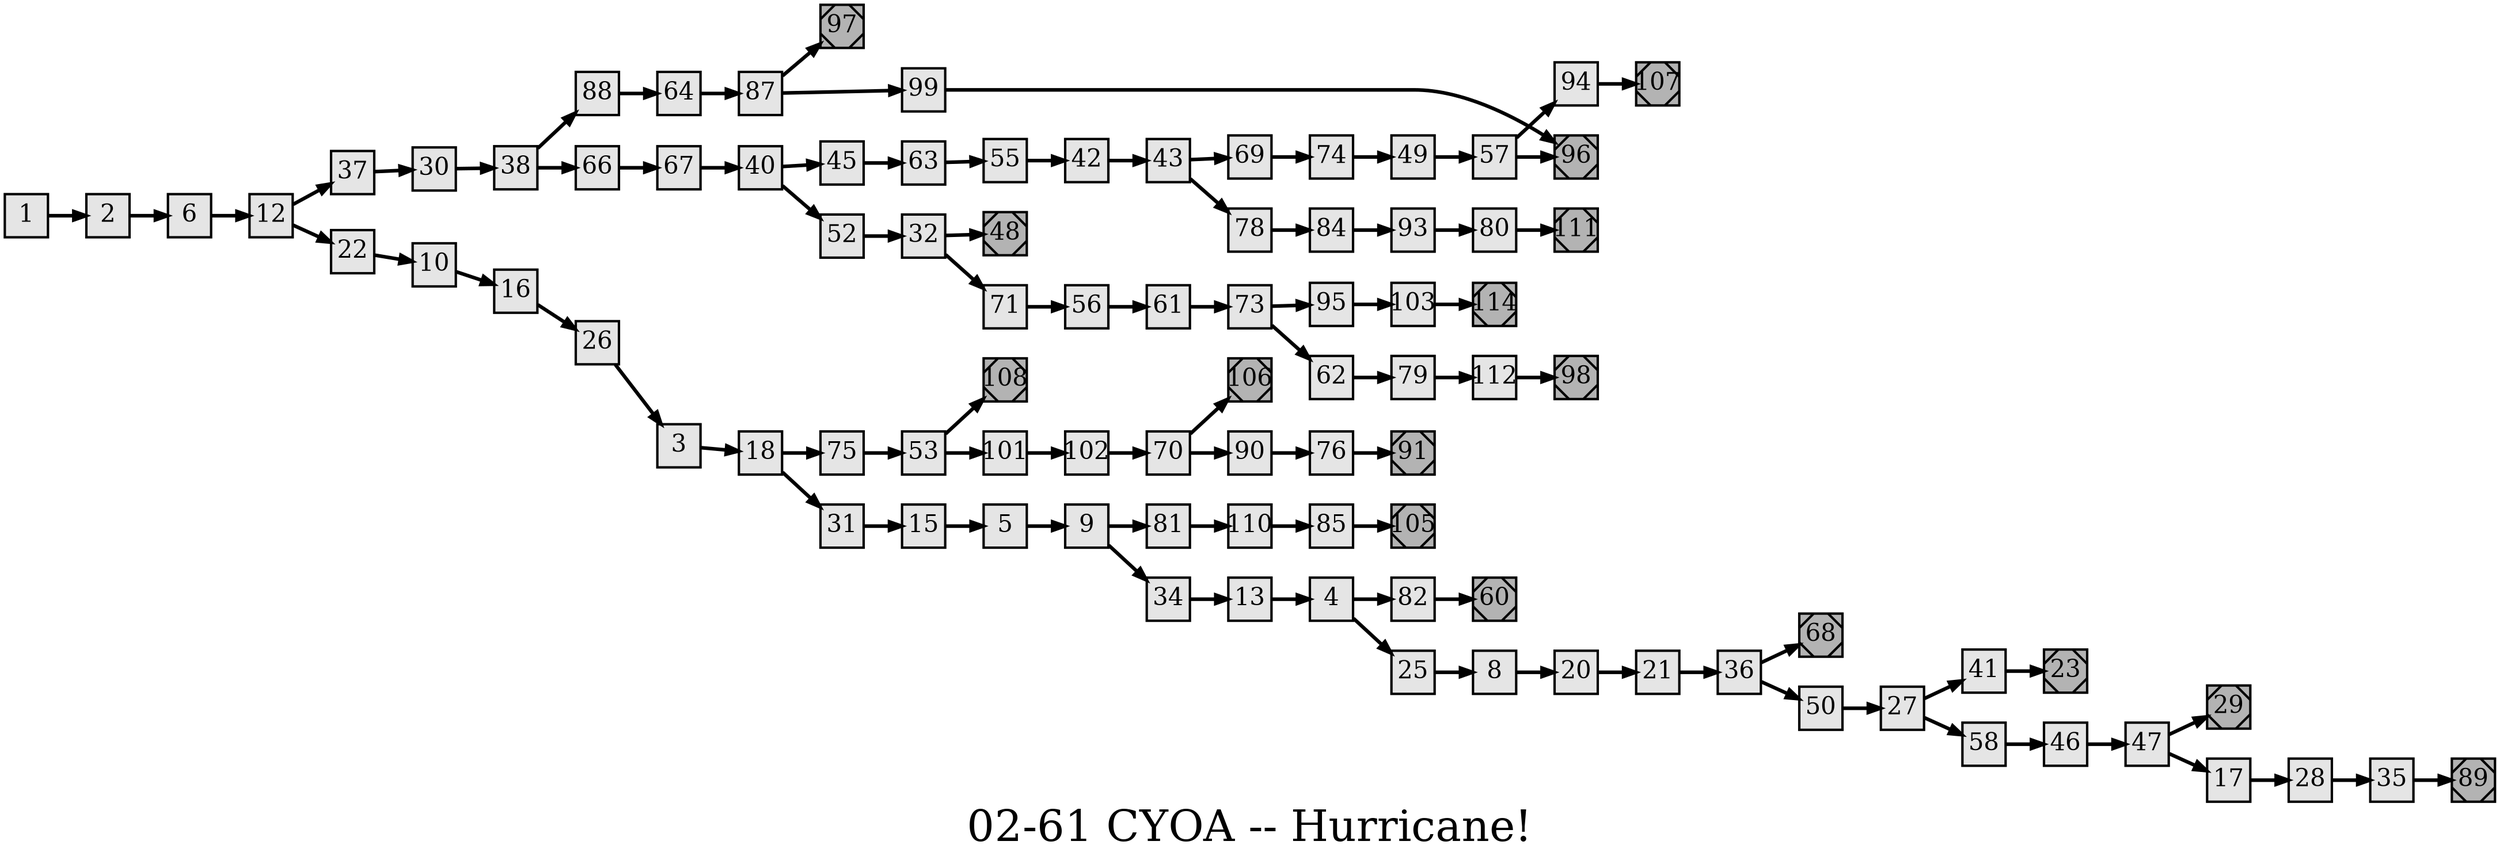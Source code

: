 digraph g{
  graph [ label="02-61 CYOA -- Hurricane!" rankdir=LR, ordering=out, fontsize=36, nodesep="0.35", ranksep="0.45"];
  node  [shape=rect, penwidth=2, fontsize=20, style=filled, fillcolor=grey90, margin="0,0", labelfloat=true, regular=true, fixedsize=true];
  edge  [labelfloat=true, penwidth=3, fontsize=12];
  // ---;
  // group  : Katz;
  // id     : 02-61;
  // gbid   : 437;
  // series : CYOA;
  // title  : Hurricane!;
  // author : Richard Brightfield;
  // credit:;
  // - name : Cindy Lam;
  // role : encoder;
  // date : 2018-05-18;
  // render:;
  // - name   : small;
  // styles : gvStyles.txt;
  // engine : dot;
  // comment: >;
  
  // ---;
  
  // From | To;
  1 -> 2;
  2 -> 6;
  3 -> 18;
  4 -> 82;
  4 -> 25;
  5 -> 9;
  6 -> 12;
  8 -> 20;
  9 -> 81;
  9 -> 34;
  10 -> 16;
  12 -> 37;
  12 -> 22;
  13 -> 4;
  15 -> 5;
  16 -> 26;
  17 -> 28;
  18 -> 75;
  18 -> 31;
  20 -> 21;
  21 -> 36;
  22 -> 10;
  23	[ xlabel="E", shape=Msquare, fontsize=20, fillcolor=grey70, xlabel="" ];
  25 -> 8;
  26 -> 3;
  27 -> 41;
  27 -> 58;
  28 -> 35;
  29	[ xlabel="E", shape=Msquare, fontsize=20, fillcolor=grey70, xlabel="" ];
  30 -> 38;
  31 -> 15;
  32 -> 48;
  32 -> 71;
  34 -> 13;
  35 -> 89;
  36 -> 68;
  36 -> 50;
  37 -> 30;
  38 -> 88;
  38 -> 66;
  40 -> 45;
  40 -> 52;
  41 -> 23;
  42 -> 43;
  43 -> 69;
  43 -> 78;
  45 -> 63;
  46 -> 47;
  47 -> 29;
  47 -> 17;
  48	[ xlabel="E", shape=Msquare, fontsize=20, fillcolor=grey70, xlabel="" ];
  49 -> 57;
  50 -> 27;
  52 -> 32;
  53 -> 108;
  53 -> 101;
  55 -> 42;
  56 -> 61;
  57 -> 94;
  57 -> 96;
  58 -> 46;
  60	[ xlabel="E", shape=Msquare, fontsize=20, fillcolor=grey70, xlabel="" ];
  61 -> 73;
  62 -> 79;
  63 -> 55;
  64 -> 87;
  66 -> 67;
  67 -> 40;
  68	[ xlabel="E", shape=Msquare, fontsize=20, fillcolor=grey70, xlabel="" ];
  69 -> 74;
  70 -> 106;
  70 -> 90;
  71 -> 56;
  73 -> 95;
  73 -> 62;
  74 -> 49;
  75 -> 53;
  76 -> 91;
  78 -> 84;
  79 -> 112;
  80 -> 111;
  81 -> 110;
  82 -> 60;
  84 -> 93;
  85 -> 105;
  87 -> 97;
  87 -> 99;
  88 -> 64;
  89	[ xlabel="E", shape=Msquare, fontsize=20, fillcolor=grey70, xlabel="" ];
  90 -> 76;
  91	[ xlabel="E", shape=Msquare, fontsize=20, fillcolor=grey70, xlabel="" ];
  93 -> 80;
  94 -> 107;
  95 -> 103;
  96	[ xlabel="E", shape=Msquare, fontsize=20, fillcolor=grey70, xlabel="" ];
  97	[ xlabel="E", shape=Msquare, fontsize=20, fillcolor=grey70, xlabel="" ];
  98	[ xlabel="E", shape=Msquare, fontsize=20, fillcolor=grey70, xlabel="" ];
  99 -> 96;
  101 -> 102;
  102 -> 70;
  103 -> 114;
  105	[ xlabel="E", shape=Msquare, fontsize=20, fillcolor=grey70, xlabel="" ];
  106	[ xlabel="E", shape=Msquare, fontsize=20, fillcolor=grey70, xlabel="" ];
  107	[ xlabel="E", shape=Msquare, fontsize=20, fillcolor=grey70, xlabel="" ];
  108	[ xlabel="E", shape=Msquare, fontsize=20, fillcolor=grey70, xlabel="" ];
  110 -> 85;
  111	[ xlabel="E", shape=Msquare, fontsize=20, fillcolor=grey70, xlabel="" ];
  112 -> 98;
  114	[ xlabel="E", shape=Msquare, fontsize=20, fillcolor=grey70, xlabel="" ];

  // Illustrations;
  1	[ xlabel="ILL", image="illustration-full.png", xlabel="" ];
  6	[ xlabel="ILL", image="illustration-full.png", xlabel="" ];
  10	[ xlabel="ILL", image="illustration-full.png", xlabel="" ];
  15	[ xlabel="ILL", image="illustration-full.png", xlabel="" ];
  18	[ xlabel="ILL", image="illustration-full.png", xlabel="" ];
  25	[ xlabel="ILL", image="illustration-full.png", xlabel="" ];
  32	[ xlabel="ILL", image="illustration-full.png", xlabel="" ];
  38	[ xlabel="ILL", image="illustration-full.png", xlabel="" ];
  45	[ xlabel="ILL", image="illustration-full.png", xlabel="" ];
  50	[ xlabel="ILL", image="illustration-full.png", xlabel="" ];
  55	[ xlabel="ILL", image="illustration-full.png", xlabel="" ];
  58	[ xlabel="ILL", image="illustration-full.png", xlabel="" ];
  64	[ xlabel="ILL", image="illustration-full.png", xlabel="" ];
  73	[ xlabel="ILL", image="illustration-full.png", xlabel="" ];
  76	[ xlabel="ILL", image="illustration-full.png", xlabel="" ];
  82	[ xlabel="ILL", image="illustration-full.png", xlabel="" ];
  87	[ xlabel="ILL", image="illustration-full.png", xlabel="" ];
  101	[ xlabel="ILL", image="illustration-full.png", xlabel="" ];
  105	[ xlabel="ILL", image="illustration-full.png", xlabel="" ];
  108	[ xlabel="ILL", image="illustration-full.png", xlabel="" ];
  112	[ xlabel="ILL", image="illustration-full.png", xlabel="" ];
}

